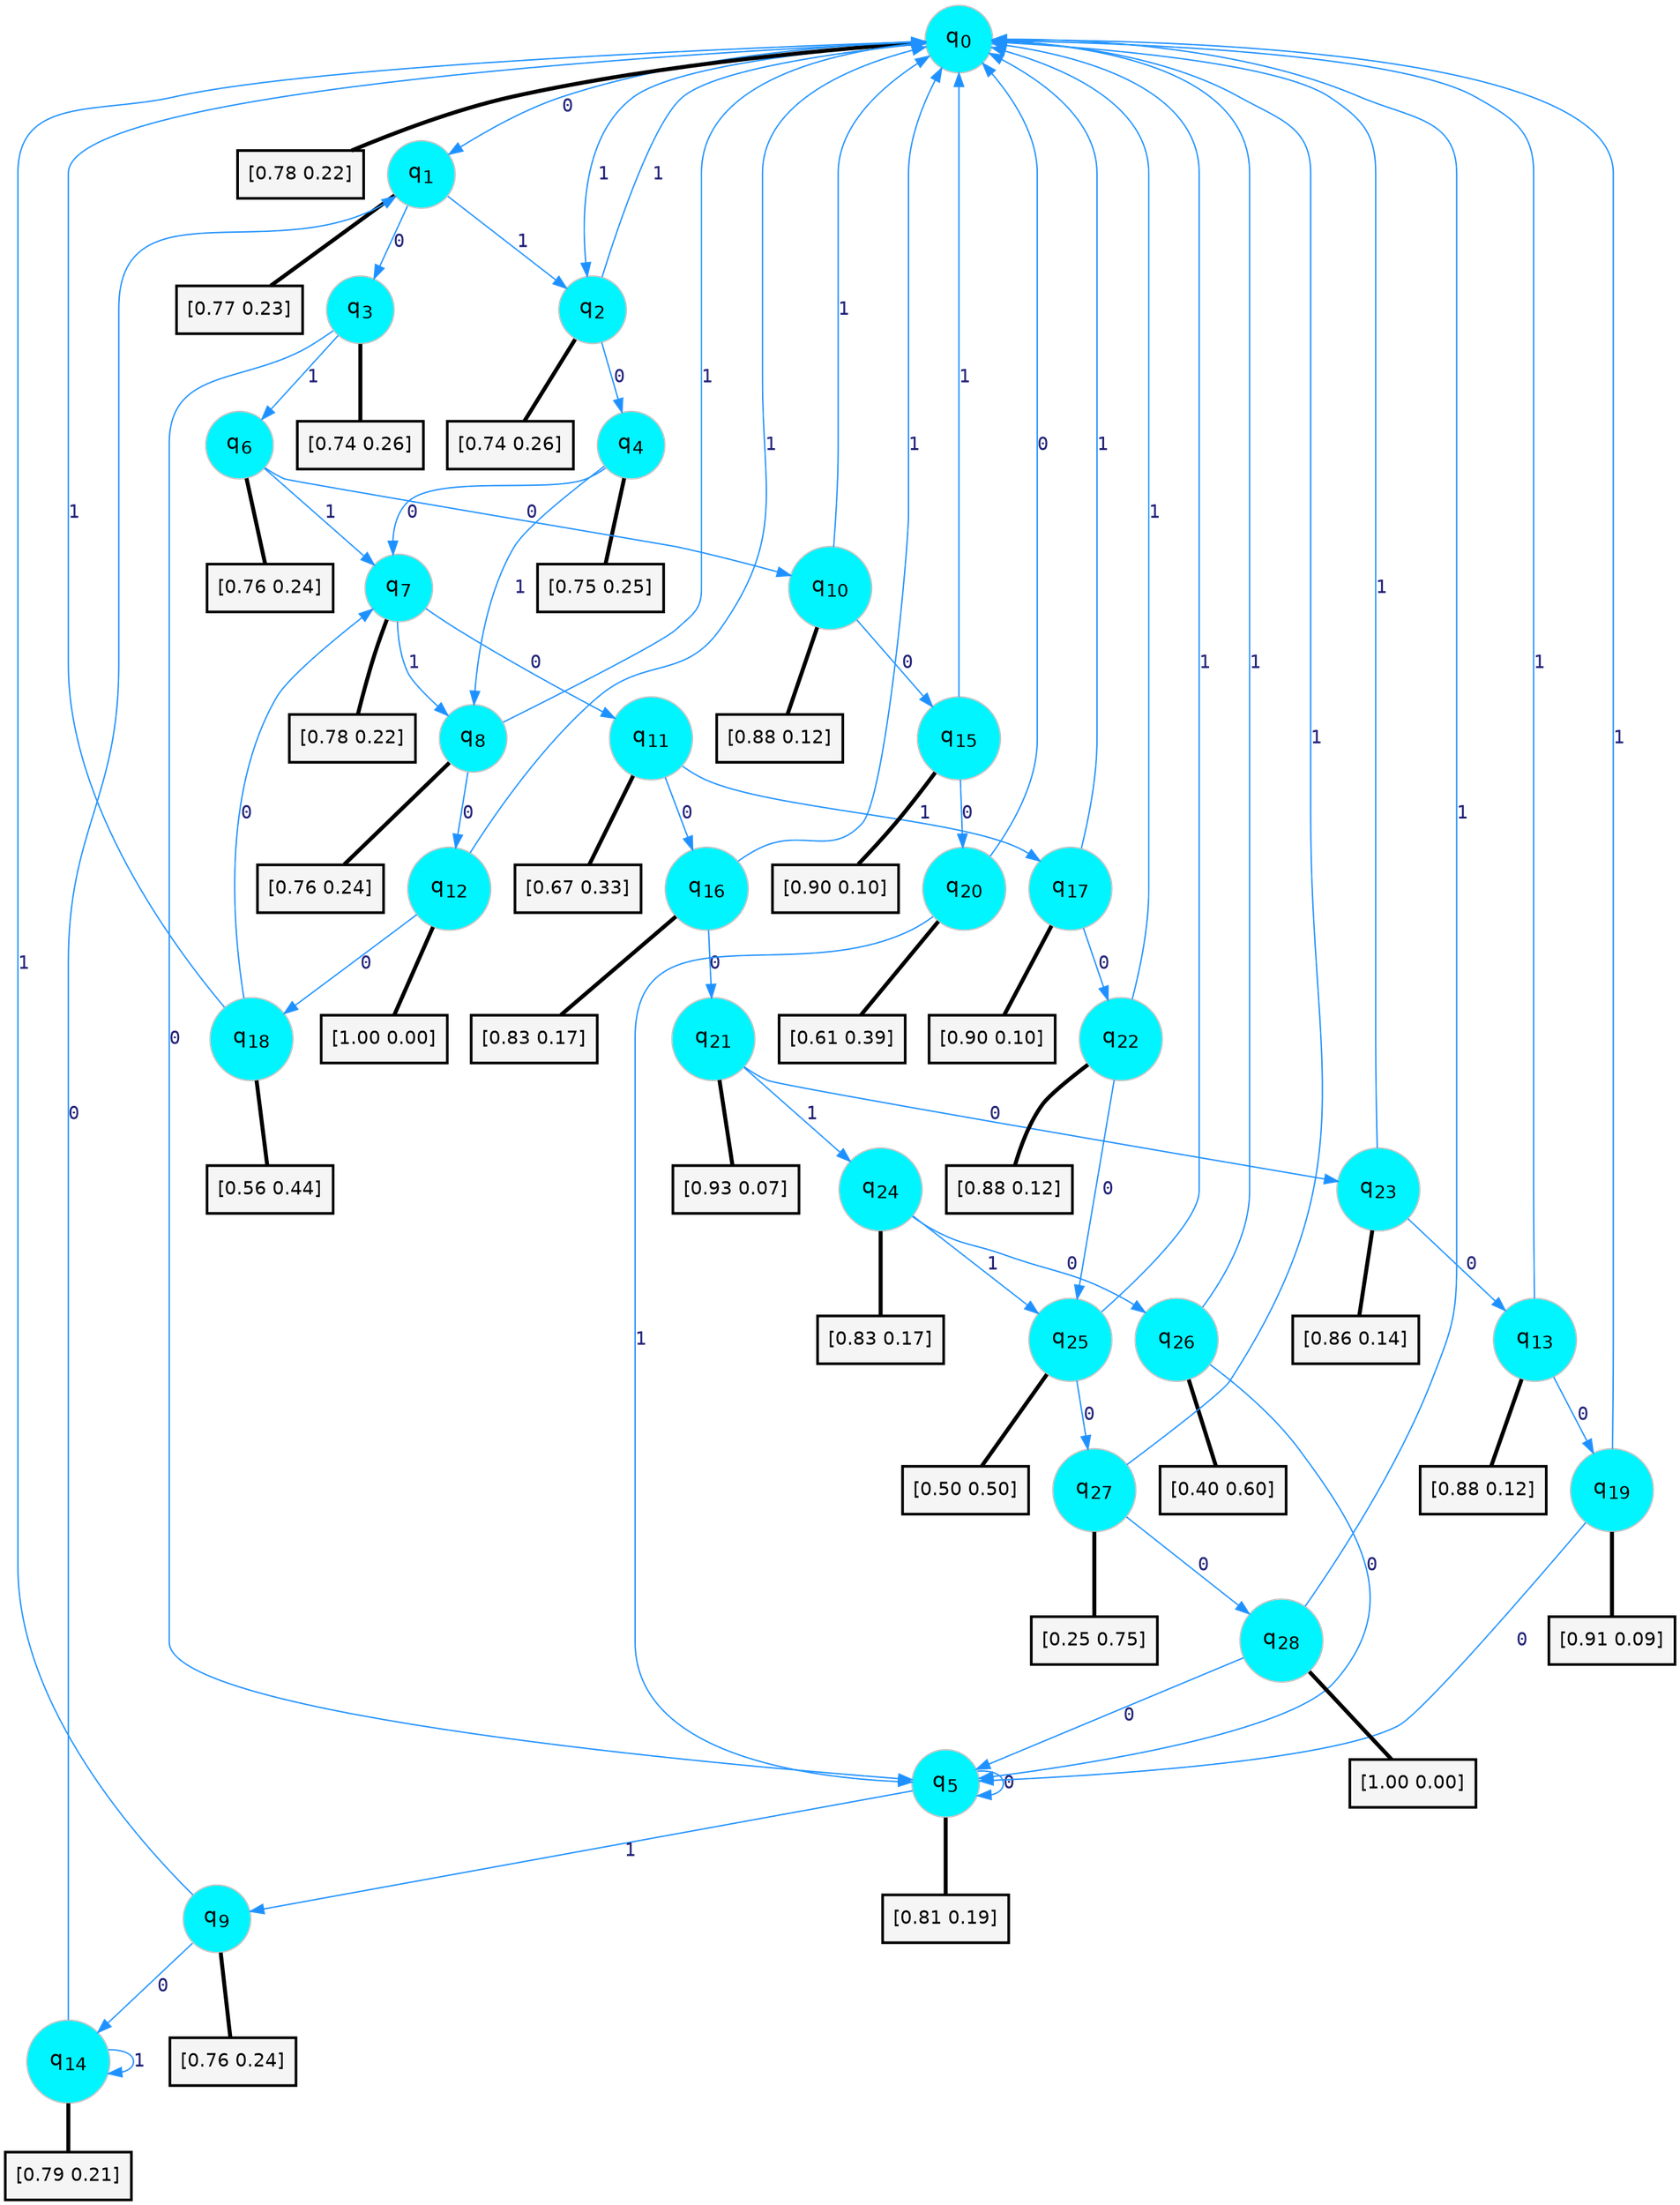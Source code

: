 digraph G {
graph [
bgcolor=transparent, dpi=300, rankdir=TD, size="40,25"];
node [
color=gray, fillcolor=turquoise1, fontcolor=black, fontname=Helvetica, fontsize=16, fontweight=bold, shape=circle, style=filled];
edge [
arrowsize=1, color=dodgerblue1, fontcolor=midnightblue, fontname=courier, fontweight=bold, penwidth=1, style=solid, weight=20];
0[label=<q<SUB>0</SUB>>];
1[label=<q<SUB>1</SUB>>];
2[label=<q<SUB>2</SUB>>];
3[label=<q<SUB>3</SUB>>];
4[label=<q<SUB>4</SUB>>];
5[label=<q<SUB>5</SUB>>];
6[label=<q<SUB>6</SUB>>];
7[label=<q<SUB>7</SUB>>];
8[label=<q<SUB>8</SUB>>];
9[label=<q<SUB>9</SUB>>];
10[label=<q<SUB>10</SUB>>];
11[label=<q<SUB>11</SUB>>];
12[label=<q<SUB>12</SUB>>];
13[label=<q<SUB>13</SUB>>];
14[label=<q<SUB>14</SUB>>];
15[label=<q<SUB>15</SUB>>];
16[label=<q<SUB>16</SUB>>];
17[label=<q<SUB>17</SUB>>];
18[label=<q<SUB>18</SUB>>];
19[label=<q<SUB>19</SUB>>];
20[label=<q<SUB>20</SUB>>];
21[label=<q<SUB>21</SUB>>];
22[label=<q<SUB>22</SUB>>];
23[label=<q<SUB>23</SUB>>];
24[label=<q<SUB>24</SUB>>];
25[label=<q<SUB>25</SUB>>];
26[label=<q<SUB>26</SUB>>];
27[label=<q<SUB>27</SUB>>];
28[label=<q<SUB>28</SUB>>];
29[label="[0.78 0.22]", shape=box,fontcolor=black, fontname=Helvetica, fontsize=14, penwidth=2, fillcolor=whitesmoke,color=black];
30[label="[0.77 0.23]", shape=box,fontcolor=black, fontname=Helvetica, fontsize=14, penwidth=2, fillcolor=whitesmoke,color=black];
31[label="[0.74 0.26]", shape=box,fontcolor=black, fontname=Helvetica, fontsize=14, penwidth=2, fillcolor=whitesmoke,color=black];
32[label="[0.74 0.26]", shape=box,fontcolor=black, fontname=Helvetica, fontsize=14, penwidth=2, fillcolor=whitesmoke,color=black];
33[label="[0.75 0.25]", shape=box,fontcolor=black, fontname=Helvetica, fontsize=14, penwidth=2, fillcolor=whitesmoke,color=black];
34[label="[0.81 0.19]", shape=box,fontcolor=black, fontname=Helvetica, fontsize=14, penwidth=2, fillcolor=whitesmoke,color=black];
35[label="[0.76 0.24]", shape=box,fontcolor=black, fontname=Helvetica, fontsize=14, penwidth=2, fillcolor=whitesmoke,color=black];
36[label="[0.78 0.22]", shape=box,fontcolor=black, fontname=Helvetica, fontsize=14, penwidth=2, fillcolor=whitesmoke,color=black];
37[label="[0.76 0.24]", shape=box,fontcolor=black, fontname=Helvetica, fontsize=14, penwidth=2, fillcolor=whitesmoke,color=black];
38[label="[0.76 0.24]", shape=box,fontcolor=black, fontname=Helvetica, fontsize=14, penwidth=2, fillcolor=whitesmoke,color=black];
39[label="[0.88 0.12]", shape=box,fontcolor=black, fontname=Helvetica, fontsize=14, penwidth=2, fillcolor=whitesmoke,color=black];
40[label="[0.67 0.33]", shape=box,fontcolor=black, fontname=Helvetica, fontsize=14, penwidth=2, fillcolor=whitesmoke,color=black];
41[label="[1.00 0.00]", shape=box,fontcolor=black, fontname=Helvetica, fontsize=14, penwidth=2, fillcolor=whitesmoke,color=black];
42[label="[0.88 0.12]", shape=box,fontcolor=black, fontname=Helvetica, fontsize=14, penwidth=2, fillcolor=whitesmoke,color=black];
43[label="[0.79 0.21]", shape=box,fontcolor=black, fontname=Helvetica, fontsize=14, penwidth=2, fillcolor=whitesmoke,color=black];
44[label="[0.90 0.10]", shape=box,fontcolor=black, fontname=Helvetica, fontsize=14, penwidth=2, fillcolor=whitesmoke,color=black];
45[label="[0.83 0.17]", shape=box,fontcolor=black, fontname=Helvetica, fontsize=14, penwidth=2, fillcolor=whitesmoke,color=black];
46[label="[0.90 0.10]", shape=box,fontcolor=black, fontname=Helvetica, fontsize=14, penwidth=2, fillcolor=whitesmoke,color=black];
47[label="[0.56 0.44]", shape=box,fontcolor=black, fontname=Helvetica, fontsize=14, penwidth=2, fillcolor=whitesmoke,color=black];
48[label="[0.91 0.09]", shape=box,fontcolor=black, fontname=Helvetica, fontsize=14, penwidth=2, fillcolor=whitesmoke,color=black];
49[label="[0.61 0.39]", shape=box,fontcolor=black, fontname=Helvetica, fontsize=14, penwidth=2, fillcolor=whitesmoke,color=black];
50[label="[0.93 0.07]", shape=box,fontcolor=black, fontname=Helvetica, fontsize=14, penwidth=2, fillcolor=whitesmoke,color=black];
51[label="[0.88 0.12]", shape=box,fontcolor=black, fontname=Helvetica, fontsize=14, penwidth=2, fillcolor=whitesmoke,color=black];
52[label="[0.86 0.14]", shape=box,fontcolor=black, fontname=Helvetica, fontsize=14, penwidth=2, fillcolor=whitesmoke,color=black];
53[label="[0.83 0.17]", shape=box,fontcolor=black, fontname=Helvetica, fontsize=14, penwidth=2, fillcolor=whitesmoke,color=black];
54[label="[0.50 0.50]", shape=box,fontcolor=black, fontname=Helvetica, fontsize=14, penwidth=2, fillcolor=whitesmoke,color=black];
55[label="[0.40 0.60]", shape=box,fontcolor=black, fontname=Helvetica, fontsize=14, penwidth=2, fillcolor=whitesmoke,color=black];
56[label="[0.25 0.75]", shape=box,fontcolor=black, fontname=Helvetica, fontsize=14, penwidth=2, fillcolor=whitesmoke,color=black];
57[label="[1.00 0.00]", shape=box,fontcolor=black, fontname=Helvetica, fontsize=14, penwidth=2, fillcolor=whitesmoke,color=black];
0->1 [label=0];
0->2 [label=1];
0->29 [arrowhead=none, penwidth=3,color=black];
1->3 [label=0];
1->2 [label=1];
1->30 [arrowhead=none, penwidth=3,color=black];
2->4 [label=0];
2->0 [label=1];
2->31 [arrowhead=none, penwidth=3,color=black];
3->5 [label=0];
3->6 [label=1];
3->32 [arrowhead=none, penwidth=3,color=black];
4->7 [label=0];
4->8 [label=1];
4->33 [arrowhead=none, penwidth=3,color=black];
5->5 [label=0];
5->9 [label=1];
5->34 [arrowhead=none, penwidth=3,color=black];
6->10 [label=0];
6->7 [label=1];
6->35 [arrowhead=none, penwidth=3,color=black];
7->11 [label=0];
7->8 [label=1];
7->36 [arrowhead=none, penwidth=3,color=black];
8->12 [label=0];
8->0 [label=1];
8->37 [arrowhead=none, penwidth=3,color=black];
9->14 [label=0];
9->0 [label=1];
9->38 [arrowhead=none, penwidth=3,color=black];
10->15 [label=0];
10->0 [label=1];
10->39 [arrowhead=none, penwidth=3,color=black];
11->16 [label=0];
11->17 [label=1];
11->40 [arrowhead=none, penwidth=3,color=black];
12->18 [label=0];
12->0 [label=1];
12->41 [arrowhead=none, penwidth=3,color=black];
13->19 [label=0];
13->0 [label=1];
13->42 [arrowhead=none, penwidth=3,color=black];
14->1 [label=0];
14->14 [label=1];
14->43 [arrowhead=none, penwidth=3,color=black];
15->20 [label=0];
15->0 [label=1];
15->44 [arrowhead=none, penwidth=3,color=black];
16->21 [label=0];
16->0 [label=1];
16->45 [arrowhead=none, penwidth=3,color=black];
17->22 [label=0];
17->0 [label=1];
17->46 [arrowhead=none, penwidth=3,color=black];
18->7 [label=0];
18->0 [label=1];
18->47 [arrowhead=none, penwidth=3,color=black];
19->5 [label=0];
19->0 [label=1];
19->48 [arrowhead=none, penwidth=3,color=black];
20->0 [label=0];
20->5 [label=1];
20->49 [arrowhead=none, penwidth=3,color=black];
21->23 [label=0];
21->24 [label=1];
21->50 [arrowhead=none, penwidth=3,color=black];
22->25 [label=0];
22->0 [label=1];
22->51 [arrowhead=none, penwidth=3,color=black];
23->13 [label=0];
23->0 [label=1];
23->52 [arrowhead=none, penwidth=3,color=black];
24->26 [label=0];
24->25 [label=1];
24->53 [arrowhead=none, penwidth=3,color=black];
25->27 [label=0];
25->0 [label=1];
25->54 [arrowhead=none, penwidth=3,color=black];
26->5 [label=0];
26->0 [label=1];
26->55 [arrowhead=none, penwidth=3,color=black];
27->28 [label=0];
27->0 [label=1];
27->56 [arrowhead=none, penwidth=3,color=black];
28->5 [label=0];
28->0 [label=1];
28->57 [arrowhead=none, penwidth=3,color=black];
}
